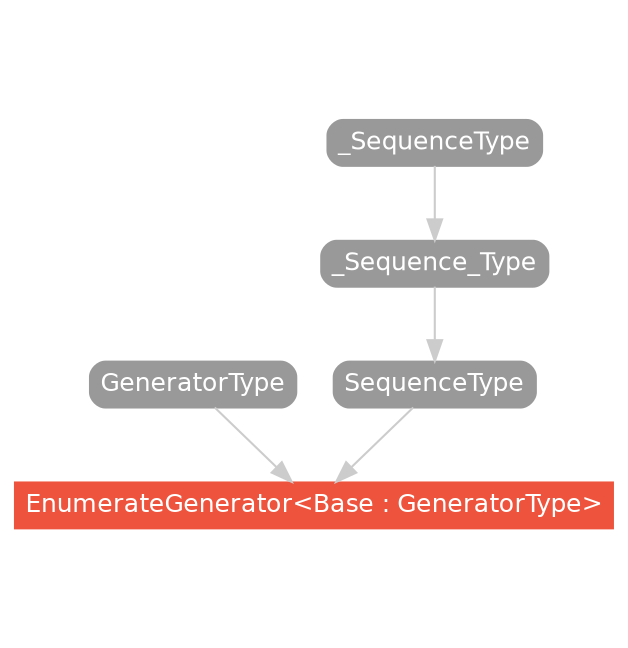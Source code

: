strict digraph "EnumerateGenerator<Base : GeneratorType> - Type Hierarchy - SwiftDoc.org" {
    pad="0.1,0.8"
    node [shape=box, style="filled,rounded", color="#999999", fillcolor="#999999", fontcolor=white, fontname=Helvetica, fontnames="Helvetica,sansserif", fontsize=12, margin="0.07,0.05", height="0.3"]
    edge [color="#cccccc"]
    "EnumerateGenerator<Base : GeneratorType>" [URL="/type/EnumerateGenerator/", style="filled", fillcolor="#ee543d", color="#ee543d"]
    "GeneratorType" [URL="/protocol/GeneratorType/hierarchy/"]
    "SequenceType" [URL="/protocol/SequenceType/hierarchy/"]
    "_SequenceType" [URL="/protocol/_SequenceType/hierarchy/"]
    "_Sequence_Type" [URL="/protocol/_Sequence_Type/hierarchy/"]    "GeneratorType" -> "EnumerateGenerator<Base : GeneratorType>"
    "SequenceType" -> "EnumerateGenerator<Base : GeneratorType>"
    "_Sequence_Type" -> "SequenceType"
    "_SequenceType" -> "_Sequence_Type"
    subgraph Types {
        rank = max; "EnumerateGenerator<Base : GeneratorType>";
    }
}